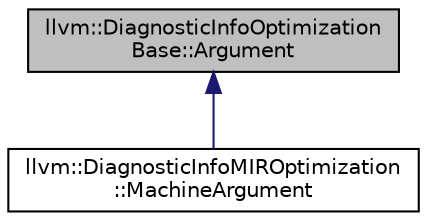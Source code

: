 digraph "llvm::DiagnosticInfoOptimizationBase::Argument"
{
 // LATEX_PDF_SIZE
  bgcolor="transparent";
  edge [fontname="Helvetica",fontsize="10",labelfontname="Helvetica",labelfontsize="10"];
  node [fontname="Helvetica",fontsize="10",shape=record];
  Node1 [label="llvm::DiagnosticInfoOptimization\lBase::Argument",height=0.2,width=0.4,color="black", fillcolor="grey75", style="filled", fontcolor="black",tooltip="Used in the streaming interface as the general argument type."];
  Node1 -> Node2 [dir="back",color="midnightblue",fontsize="10",style="solid",fontname="Helvetica"];
  Node2 [label="llvm::DiagnosticInfoMIROptimization\l::MachineArgument",height=0.2,width=0.4,color="black",URL="$structllvm_1_1DiagnosticInfoMIROptimization_1_1MachineArgument.html",tooltip="MI-specific kinds of diagnostic Arguments."];
}

